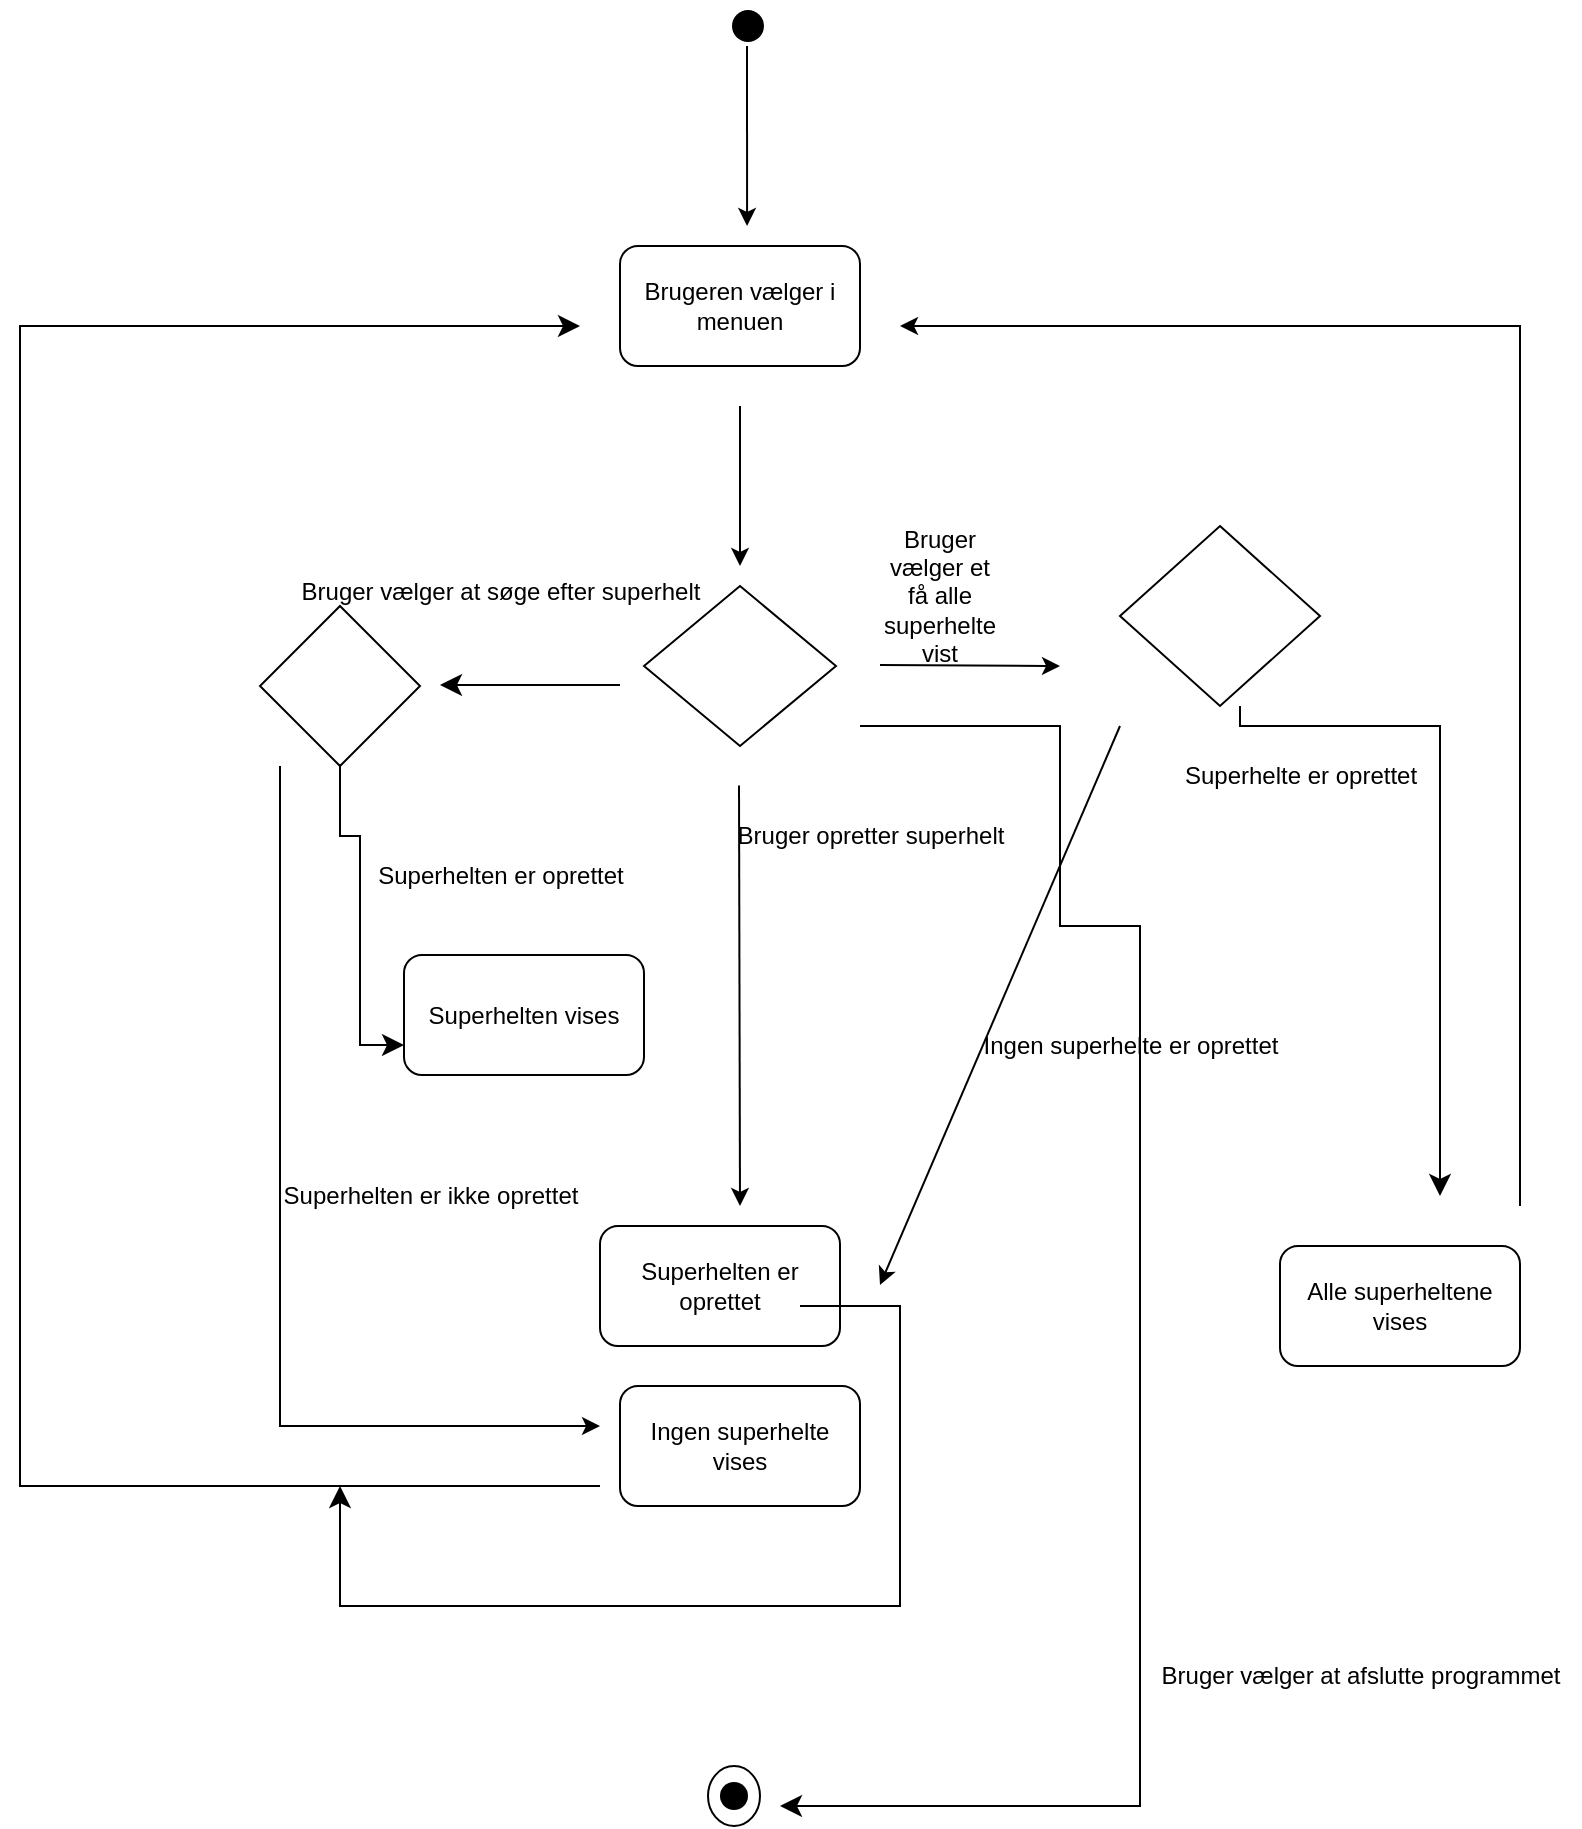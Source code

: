 <mxfile version="21.7.5" type="device">
  <diagram name="Side-1" id="to2ywXyMUmW8DNVNjWIV">
    <mxGraphModel dx="1050" dy="558" grid="1" gridSize="10" guides="1" tooltips="1" connect="1" arrows="1" fold="1" page="1" pageScale="1" pageWidth="827" pageHeight="1169" math="0" shadow="0">
      <root>
        <mxCell id="0" />
        <mxCell id="1" parent="0" />
        <mxCell id="KA7q5OVmodCbKxPMd4Sn-46" value="" style="ellipse;whiteSpace=wrap;html=1;" vertex="1" parent="1">
          <mxGeometry x="384" y="960" width="26" height="30" as="geometry" />
        </mxCell>
        <mxCell id="KA7q5OVmodCbKxPMd4Sn-4" value="" style="shape=waypoint;sketch=0;size=6;pointerEvents=1;points=[];fillColor=none;resizable=0;rotatable=0;perimeter=centerPerimeter;snapToPoint=1;fontSize=13;spacing=3;container=1;strokeWidth=6;" vertex="1" parent="1">
          <mxGeometry x="394" y="80" width="20" height="20" as="geometry" />
        </mxCell>
        <mxCell id="KA7q5OVmodCbKxPMd4Sn-6" value="" style="endArrow=classic;html=1;rounded=0;exitX=0.833;exitY=0.5;exitDx=0;exitDy=0;exitPerimeter=0;" edge="1" parent="1">
          <mxGeometry width="50" height="50" relative="1" as="geometry">
            <mxPoint x="403.5" y="100" as="sourcePoint" />
            <mxPoint x="403.54" y="190" as="targetPoint" />
          </mxGeometry>
        </mxCell>
        <mxCell id="KA7q5OVmodCbKxPMd4Sn-7" value="Brugeren vælger i menuen" style="rounded=1;whiteSpace=wrap;html=1;" vertex="1" parent="1">
          <mxGeometry x="340" y="200" width="120" height="60" as="geometry" />
        </mxCell>
        <mxCell id="KA7q5OVmodCbKxPMd4Sn-8" value="" style="endArrow=classic;html=1;rounded=0;" edge="1" parent="1">
          <mxGeometry width="50" height="50" relative="1" as="geometry">
            <mxPoint x="400" y="280" as="sourcePoint" />
            <mxPoint x="400" y="360" as="targetPoint" />
          </mxGeometry>
        </mxCell>
        <mxCell id="KA7q5OVmodCbKxPMd4Sn-9" value="" style="rhombus;whiteSpace=wrap;html=1;" vertex="1" parent="1">
          <mxGeometry x="352" y="370" width="96" height="80" as="geometry" />
        </mxCell>
        <mxCell id="KA7q5OVmodCbKxPMd4Sn-13" value="" style="endArrow=classic;html=1;rounded=0;" edge="1" parent="1">
          <mxGeometry width="50" height="50" relative="1" as="geometry">
            <mxPoint x="399.5" y="469.75" as="sourcePoint" />
            <mxPoint x="400" y="680" as="targetPoint" />
          </mxGeometry>
        </mxCell>
        <mxCell id="KA7q5OVmodCbKxPMd4Sn-14" value="&lt;div&gt;Bruger opretter superhelt&lt;/div&gt;" style="text;html=1;align=center;verticalAlign=middle;resizable=0;points=[];autosize=1;strokeColor=none;fillColor=none;" vertex="1" parent="1">
          <mxGeometry x="390" y="480" width="150" height="30" as="geometry" />
        </mxCell>
        <mxCell id="KA7q5OVmodCbKxPMd4Sn-15" value="" style="endArrow=classic;html=1;rounded=0;" edge="1" parent="1">
          <mxGeometry width="50" height="50" relative="1" as="geometry">
            <mxPoint x="470" y="409.5" as="sourcePoint" />
            <mxPoint x="560" y="410" as="targetPoint" />
          </mxGeometry>
        </mxCell>
        <mxCell id="KA7q5OVmodCbKxPMd4Sn-18" value="Bruger vælger et få alle superhelte vist" style="text;html=1;strokeColor=none;fillColor=none;align=center;verticalAlign=middle;whiteSpace=wrap;rounded=0;" vertex="1" parent="1">
          <mxGeometry x="470" y="360" width="60" height="30" as="geometry" />
        </mxCell>
        <mxCell id="KA7q5OVmodCbKxPMd4Sn-19" value="Superhelten er oprettet" style="rounded=1;whiteSpace=wrap;html=1;" vertex="1" parent="1">
          <mxGeometry x="330" y="690" width="120" height="60" as="geometry" />
        </mxCell>
        <mxCell id="KA7q5OVmodCbKxPMd4Sn-21" value="Ingen superhelte vises" style="rounded=1;whiteSpace=wrap;html=1;" vertex="1" parent="1">
          <mxGeometry x="340" y="770" width="120" height="60" as="geometry" />
        </mxCell>
        <mxCell id="KA7q5OVmodCbKxPMd4Sn-24" value="" style="rhombus;whiteSpace=wrap;html=1;" vertex="1" parent="1">
          <mxGeometry x="590" y="340" width="100" height="90" as="geometry" />
        </mxCell>
        <mxCell id="KA7q5OVmodCbKxPMd4Sn-25" value="" style="edgeStyle=segmentEdgeStyle;endArrow=classic;html=1;curved=0;rounded=0;endSize=8;startSize=8;sourcePerimeterSpacing=0;targetPerimeterSpacing=0;" edge="1" parent="1">
          <mxGeometry width="100" relative="1" as="geometry">
            <mxPoint x="650" y="430" as="sourcePoint" />
            <mxPoint x="750" y="675" as="targetPoint" />
            <Array as="points">
              <mxPoint x="650" y="440" />
              <mxPoint x="750" y="440" />
            </Array>
          </mxGeometry>
        </mxCell>
        <mxCell id="KA7q5OVmodCbKxPMd4Sn-26" value="" style="endArrow=classic;html=1;rounded=0;" edge="1" parent="1">
          <mxGeometry width="50" height="50" relative="1" as="geometry">
            <mxPoint x="590" y="440" as="sourcePoint" />
            <mxPoint x="470" y="719.5" as="targetPoint" />
          </mxGeometry>
        </mxCell>
        <mxCell id="KA7q5OVmodCbKxPMd4Sn-27" value="Ingen superhelte er oprettet" style="text;html=1;align=center;verticalAlign=middle;resizable=0;points=[];autosize=1;strokeColor=none;fillColor=none;" vertex="1" parent="1">
          <mxGeometry x="510" y="585" width="170" height="30" as="geometry" />
        </mxCell>
        <mxCell id="KA7q5OVmodCbKxPMd4Sn-28" value="Alle superheltene vises" style="rounded=1;whiteSpace=wrap;html=1;" vertex="1" parent="1">
          <mxGeometry x="670" y="700" width="120" height="60" as="geometry" />
        </mxCell>
        <mxCell id="KA7q5OVmodCbKxPMd4Sn-29" value="" style="endArrow=classic;html=1;rounded=0;" edge="1" parent="1">
          <mxGeometry width="50" height="50" relative="1" as="geometry">
            <mxPoint x="790" y="680" as="sourcePoint" />
            <mxPoint x="480" y="240" as="targetPoint" />
            <Array as="points">
              <mxPoint x="790" y="240" />
            </Array>
          </mxGeometry>
        </mxCell>
        <mxCell id="KA7q5OVmodCbKxPMd4Sn-30" value="&lt;div&gt;Superhelte er oprettet&lt;/div&gt;" style="text;html=1;align=center;verticalAlign=middle;resizable=0;points=[];autosize=1;strokeColor=none;fillColor=none;" vertex="1" parent="1">
          <mxGeometry x="610" y="450" width="140" height="30" as="geometry" />
        </mxCell>
        <mxCell id="KA7q5OVmodCbKxPMd4Sn-32" value="" style="edgeStyle=segmentEdgeStyle;endArrow=classic;html=1;curved=0;rounded=0;endSize=8;startSize=8;sourcePerimeterSpacing=0;targetPerimeterSpacing=0;" edge="1" parent="1">
          <mxGeometry width="100" relative="1" as="geometry">
            <mxPoint x="340" y="419.5" as="sourcePoint" />
            <mxPoint x="250" y="419.5" as="targetPoint" />
            <Array as="points">
              <mxPoint x="250" y="419.5" />
            </Array>
          </mxGeometry>
        </mxCell>
        <mxCell id="KA7q5OVmodCbKxPMd4Sn-33" value="Bruger vælger at søge efter superhelt" style="text;html=1;align=center;verticalAlign=middle;resizable=0;points=[];autosize=1;strokeColor=none;fillColor=none;" vertex="1" parent="1">
          <mxGeometry x="170" y="358" width="220" height="30" as="geometry" />
        </mxCell>
        <mxCell id="KA7q5OVmodCbKxPMd4Sn-34" value="" style="rhombus;whiteSpace=wrap;html=1;" vertex="1" parent="1">
          <mxGeometry x="160" y="380" width="80" height="80" as="geometry" />
        </mxCell>
        <mxCell id="KA7q5OVmodCbKxPMd4Sn-35" value="" style="endArrow=classic;html=1;rounded=0;" edge="1" parent="1">
          <mxGeometry width="50" height="50" relative="1" as="geometry">
            <mxPoint x="170" y="460" as="sourcePoint" />
            <mxPoint x="330" y="790" as="targetPoint" />
            <Array as="points">
              <mxPoint x="170" y="790" />
              <mxPoint x="220" y="790" />
            </Array>
          </mxGeometry>
        </mxCell>
        <mxCell id="KA7q5OVmodCbKxPMd4Sn-36" value="Superhelten er ikke oprettet" style="text;html=1;align=center;verticalAlign=middle;resizable=0;points=[];autosize=1;strokeColor=none;fillColor=none;" vertex="1" parent="1">
          <mxGeometry x="160" y="660" width="170" height="30" as="geometry" />
        </mxCell>
        <mxCell id="KA7q5OVmodCbKxPMd4Sn-37" value="Superhelten vises" style="rounded=1;whiteSpace=wrap;html=1;" vertex="1" parent="1">
          <mxGeometry x="232" y="554.5" width="120" height="60" as="geometry" />
        </mxCell>
        <mxCell id="KA7q5OVmodCbKxPMd4Sn-38" value="" style="edgeStyle=segmentEdgeStyle;endArrow=classic;html=1;curved=0;rounded=0;endSize=8;startSize=8;sourcePerimeterSpacing=0;targetPerimeterSpacing=0;exitX=0.5;exitY=1;exitDx=0;exitDy=0;entryX=0;entryY=0.75;entryDx=0;entryDy=0;" edge="1" parent="1" source="KA7q5OVmodCbKxPMd4Sn-34" target="KA7q5OVmodCbKxPMd4Sn-37">
          <mxGeometry width="100" relative="1" as="geometry">
            <mxPoint x="195" y="445" as="sourcePoint" />
            <mxPoint x="210" y="600" as="targetPoint" />
            <Array as="points">
              <mxPoint x="200" y="495" />
              <mxPoint x="210" y="495" />
              <mxPoint x="210" y="600" />
            </Array>
          </mxGeometry>
        </mxCell>
        <mxCell id="KA7q5OVmodCbKxPMd4Sn-39" value="Superhelten er oprettet" style="text;html=1;align=center;verticalAlign=middle;resizable=0;points=[];autosize=1;strokeColor=none;fillColor=none;" vertex="1" parent="1">
          <mxGeometry x="210" y="500" width="140" height="30" as="geometry" />
        </mxCell>
        <mxCell id="KA7q5OVmodCbKxPMd4Sn-40" value="" style="edgeStyle=segmentEdgeStyle;endArrow=classic;html=1;curved=0;rounded=0;endSize=8;startSize=8;sourcePerimeterSpacing=0;targetPerimeterSpacing=0;" edge="1" parent="1">
          <mxGeometry width="100" relative="1" as="geometry">
            <mxPoint x="330" y="820" as="sourcePoint" />
            <mxPoint x="320" y="240" as="targetPoint" />
            <Array as="points">
              <mxPoint x="40" y="820" />
            </Array>
          </mxGeometry>
        </mxCell>
        <mxCell id="KA7q5OVmodCbKxPMd4Sn-41" value="" style="edgeStyle=segmentEdgeStyle;endArrow=classic;html=1;curved=0;rounded=0;endSize=8;startSize=8;sourcePerimeterSpacing=0;targetPerimeterSpacing=0;" edge="1" parent="1">
          <mxGeometry width="100" relative="1" as="geometry">
            <mxPoint x="430" y="730" as="sourcePoint" />
            <mxPoint x="200" y="820" as="targetPoint" />
            <Array as="points">
              <mxPoint x="480" y="730" />
              <mxPoint x="480" y="880" />
              <mxPoint x="200" y="880" />
            </Array>
          </mxGeometry>
        </mxCell>
        <mxCell id="KA7q5OVmodCbKxPMd4Sn-42" value="" style="shape=waypoint;sketch=0;size=6;pointerEvents=1;points=[];fillColor=none;resizable=0;rotatable=0;perimeter=centerPerimeter;snapToPoint=1;strokeColor=default;labelBorderColor=none;strokeWidth=5;fontSize=13;spacing=3;labelBackgroundColor=#FF0000;" vertex="1" parent="1">
          <mxGeometry x="387" y="965" width="20" height="20" as="geometry" />
        </mxCell>
        <mxCell id="KA7q5OVmodCbKxPMd4Sn-47" value="" style="edgeStyle=segmentEdgeStyle;endArrow=classic;html=1;curved=0;rounded=0;endSize=8;startSize=8;sourcePerimeterSpacing=0;targetPerimeterSpacing=0;" edge="1" parent="1">
          <mxGeometry width="100" relative="1" as="geometry">
            <mxPoint x="460" y="440" as="sourcePoint" />
            <mxPoint x="420" y="980" as="targetPoint" />
            <Array as="points">
              <mxPoint x="560" y="440" />
              <mxPoint x="560" y="540" />
              <mxPoint x="600" y="540" />
              <mxPoint x="600" y="980" />
            </Array>
          </mxGeometry>
        </mxCell>
        <mxCell id="KA7q5OVmodCbKxPMd4Sn-48" value="Bruger vælger at afslutte programmet" style="text;html=1;align=center;verticalAlign=middle;resizable=0;points=[];autosize=1;strokeColor=none;fillColor=none;" vertex="1" parent="1">
          <mxGeometry x="600" y="900" width="220" height="30" as="geometry" />
        </mxCell>
      </root>
    </mxGraphModel>
  </diagram>
</mxfile>
